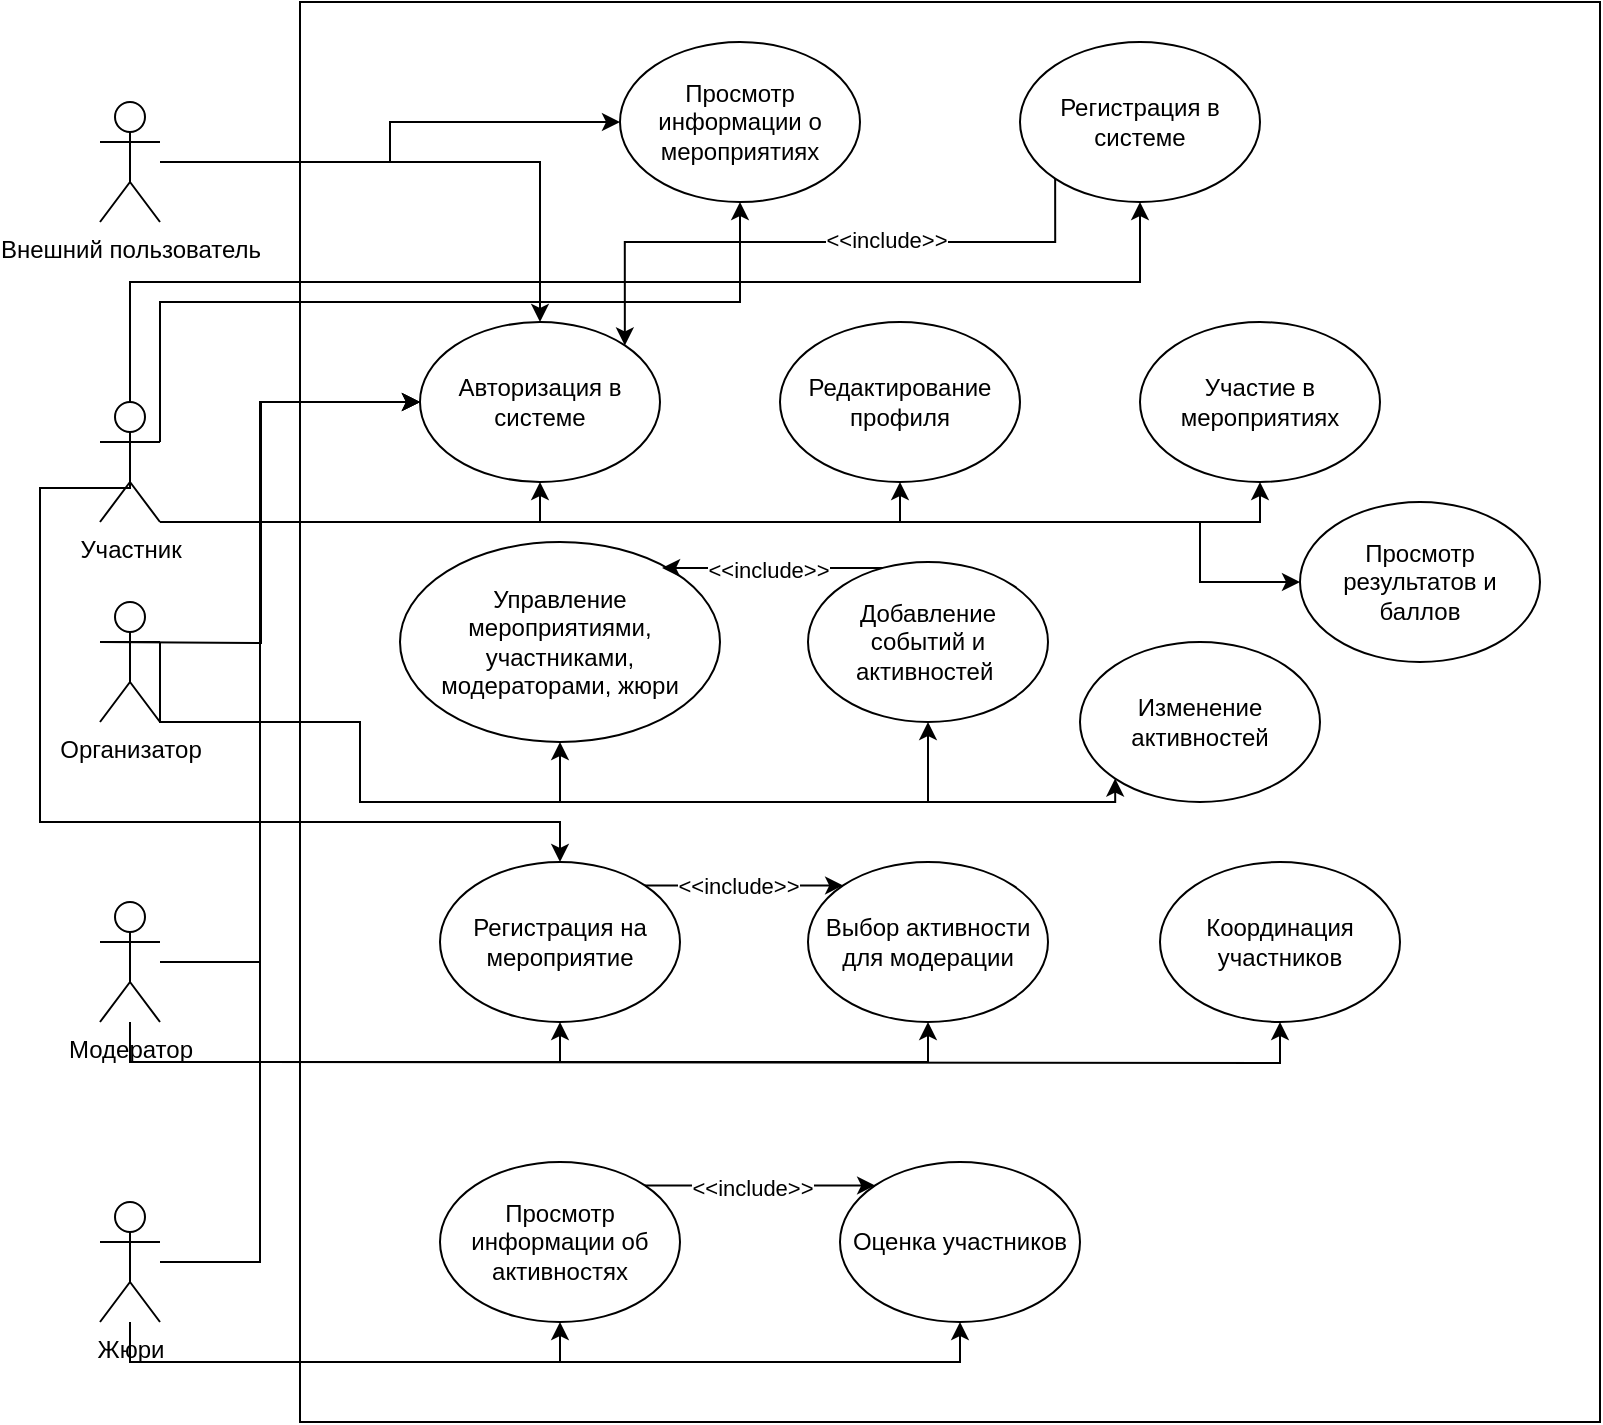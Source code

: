 <mxfile version="26.0.16">
  <diagram name="Страница — 1" id="E-AfMycJwp59BGluEo-P">
    <mxGraphModel dx="1434" dy="746" grid="1" gridSize="10" guides="1" tooltips="1" connect="1" arrows="1" fold="1" page="1" pageScale="1" pageWidth="827" pageHeight="1169" math="0" shadow="0">
      <root>
        <mxCell id="0" />
        <mxCell id="1" parent="0" />
        <mxCell id="x-jM6y6ckDrfzqQGug9H-4" value="" style="rounded=0;whiteSpace=wrap;html=1;" vertex="1" parent="1">
          <mxGeometry x="160" y="30" width="650" height="710" as="geometry" />
        </mxCell>
        <mxCell id="x-jM6y6ckDrfzqQGug9H-5" value="Просмотр информации о мероприятиях" style="ellipse;whiteSpace=wrap;html=1;" vertex="1" parent="1">
          <mxGeometry x="320" y="50" width="120" height="80" as="geometry" />
        </mxCell>
        <mxCell id="x-jM6y6ckDrfzqQGug9H-8" style="edgeStyle=orthogonalEdgeStyle;rounded=0;orthogonalLoop=1;jettySize=auto;html=1;entryX=0;entryY=0.5;entryDx=0;entryDy=0;" edge="1" parent="1" source="x-jM6y6ckDrfzqQGug9H-1" target="x-jM6y6ckDrfzqQGug9H-5">
          <mxGeometry relative="1" as="geometry" />
        </mxCell>
        <mxCell id="x-jM6y6ckDrfzqQGug9H-36" style="edgeStyle=orthogonalEdgeStyle;rounded=0;orthogonalLoop=1;jettySize=auto;html=1;entryX=0.5;entryY=0;entryDx=0;entryDy=0;" edge="1" parent="1" source="x-jM6y6ckDrfzqQGug9H-1" target="x-jM6y6ckDrfzqQGug9H-10">
          <mxGeometry relative="1" as="geometry" />
        </mxCell>
        <mxCell id="x-jM6y6ckDrfzqQGug9H-1" value="Внешний пользователь" style="shape=umlActor;verticalLabelPosition=bottom;verticalAlign=top;html=1;outlineConnect=0;" vertex="1" parent="1">
          <mxGeometry x="60" y="80" width="30" height="60" as="geometry" />
        </mxCell>
        <mxCell id="x-jM6y6ckDrfzqQGug9H-13" style="edgeStyle=orthogonalEdgeStyle;rounded=0;orthogonalLoop=1;jettySize=auto;html=1;entryX=0.5;entryY=1;entryDx=0;entryDy=0;" edge="1" parent="1" source="x-jM6y6ckDrfzqQGug9H-9" target="x-jM6y6ckDrfzqQGug9H-12">
          <mxGeometry relative="1" as="geometry">
            <Array as="points">
              <mxPoint x="640" y="290" />
            </Array>
          </mxGeometry>
        </mxCell>
        <mxCell id="x-jM6y6ckDrfzqQGug9H-14" style="edgeStyle=orthogonalEdgeStyle;rounded=0;orthogonalLoop=1;jettySize=auto;html=1;entryX=0.5;entryY=1;entryDx=0;entryDy=0;" edge="1" parent="1" source="x-jM6y6ckDrfzqQGug9H-9" target="x-jM6y6ckDrfzqQGug9H-10">
          <mxGeometry relative="1" as="geometry">
            <Array as="points">
              <mxPoint x="280" y="290" />
            </Array>
          </mxGeometry>
        </mxCell>
        <mxCell id="x-jM6y6ckDrfzqQGug9H-15" style="edgeStyle=orthogonalEdgeStyle;rounded=0;orthogonalLoop=1;jettySize=auto;html=1;entryX=0.5;entryY=1;entryDx=0;entryDy=0;" edge="1" parent="1" source="x-jM6y6ckDrfzqQGug9H-9" target="x-jM6y6ckDrfzqQGug9H-11">
          <mxGeometry relative="1" as="geometry">
            <Array as="points">
              <mxPoint x="460" y="290" />
            </Array>
          </mxGeometry>
        </mxCell>
        <mxCell id="x-jM6y6ckDrfzqQGug9H-42" style="edgeStyle=orthogonalEdgeStyle;rounded=0;orthogonalLoop=1;jettySize=auto;html=1;entryX=0.5;entryY=1;entryDx=0;entryDy=0;" edge="1" parent="1" source="x-jM6y6ckDrfzqQGug9H-9" target="x-jM6y6ckDrfzqQGug9H-35">
          <mxGeometry relative="1" as="geometry">
            <Array as="points">
              <mxPoint x="75" y="170" />
              <mxPoint x="580" y="170" />
            </Array>
          </mxGeometry>
        </mxCell>
        <mxCell id="x-jM6y6ckDrfzqQGug9H-44" style="edgeStyle=orthogonalEdgeStyle;rounded=0;orthogonalLoop=1;jettySize=auto;html=1;entryX=0.5;entryY=1;entryDx=0;entryDy=0;exitX=1;exitY=0.333;exitDx=0;exitDy=0;exitPerimeter=0;" edge="1" parent="1" source="x-jM6y6ckDrfzqQGug9H-9" target="x-jM6y6ckDrfzqQGug9H-5">
          <mxGeometry relative="1" as="geometry">
            <Array as="points">
              <mxPoint x="90" y="180" />
              <mxPoint x="380" y="180" />
            </Array>
          </mxGeometry>
        </mxCell>
        <mxCell id="x-jM6y6ckDrfzqQGug9H-46" style="edgeStyle=orthogonalEdgeStyle;rounded=0;orthogonalLoop=1;jettySize=auto;html=1;entryX=0.5;entryY=0;entryDx=0;entryDy=0;" edge="1" parent="1" target="x-jM6y6ckDrfzqQGug9H-24">
          <mxGeometry relative="1" as="geometry">
            <mxPoint x="75" y="243.28" as="sourcePoint" />
            <mxPoint x="247.574" y="459.996" as="targetPoint" />
            <Array as="points">
              <mxPoint x="75" y="273" />
              <mxPoint x="30" y="273" />
              <mxPoint x="30" y="440" />
              <mxPoint x="290" y="440" />
            </Array>
          </mxGeometry>
        </mxCell>
        <mxCell id="x-jM6y6ckDrfzqQGug9H-48" style="edgeStyle=orthogonalEdgeStyle;rounded=0;orthogonalLoop=1;jettySize=auto;html=1;entryX=0;entryY=0.5;entryDx=0;entryDy=0;" edge="1" parent="1" source="x-jM6y6ckDrfzqQGug9H-9" target="x-jM6y6ckDrfzqQGug9H-47">
          <mxGeometry relative="1" as="geometry">
            <Array as="points">
              <mxPoint x="610" y="290" />
              <mxPoint x="610" y="320" />
            </Array>
          </mxGeometry>
        </mxCell>
        <mxCell id="x-jM6y6ckDrfzqQGug9H-9" value="Участник" style="shape=umlActor;verticalLabelPosition=bottom;verticalAlign=top;html=1;outlineConnect=0;" vertex="1" parent="1">
          <mxGeometry x="60" y="230" width="30" height="60" as="geometry" />
        </mxCell>
        <mxCell id="x-jM6y6ckDrfzqQGug9H-10" value="Авторизация в системе&lt;span style=&quot;color: rgba(0, 0, 0, 0); font-family: monospace; font-size: 0px; text-align: start; text-wrap-mode: nowrap;&quot;&gt;%3CmxGraphModel%3E%3Croot%3E%3CmxCell%20id%3D%220%22%2F%3E%3CmxCell%20id%3D%221%22%20parent%3D%220%22%2F%3E%3CmxCell%20id%3D%222%22%20value%3D%22%D0%92%D0%BD%D0%B5%D1%88%D0%BD%D0%B8%D0%B9%20%D0%BF%D0%BE%D0%BB%D1%8C%D0%B7%D0%BE%D0%B2%D0%B0%D1%82%D0%B5%D0%BB%D1%8C%22%20style%3D%22shape%3DumlActor%3BverticalLabelPosition%3Dbottom%3BverticalAlign%3Dtop%3Bhtml%3D1%3BoutlineConnect%3D0%3B%22%20vertex%3D%221%22%20parent%3D%221%22%3E%3CmxGeometry%20x%3D%2260%22%20y%3D%2280%22%20width%3D%2230%22%20height%3D%2260%22%20as%3D%22geometry%22%2F%3E%3C%2FmxCell%3E%3C%2Froot%3E%3C%2FmxGraphModel%3E&lt;/span&gt;" style="ellipse;whiteSpace=wrap;html=1;" vertex="1" parent="1">
          <mxGeometry x="220" y="190" width="120" height="80" as="geometry" />
        </mxCell>
        <mxCell id="x-jM6y6ckDrfzqQGug9H-11" value="Редактирование профиля" style="ellipse;whiteSpace=wrap;html=1;" vertex="1" parent="1">
          <mxGeometry x="400" y="190" width="120" height="80" as="geometry" />
        </mxCell>
        <mxCell id="x-jM6y6ckDrfzqQGug9H-12" value="Участие в мероприятиях" style="ellipse;whiteSpace=wrap;html=1;" vertex="1" parent="1">
          <mxGeometry x="580" y="190" width="120" height="80" as="geometry" />
        </mxCell>
        <mxCell id="x-jM6y6ckDrfzqQGug9H-21" style="edgeStyle=orthogonalEdgeStyle;rounded=0;orthogonalLoop=1;jettySize=auto;html=1;entryX=0.5;entryY=1;entryDx=0;entryDy=0;" edge="1" parent="1" source="x-jM6y6ckDrfzqQGug9H-16" target="x-jM6y6ckDrfzqQGug9H-20">
          <mxGeometry relative="1" as="geometry">
            <Array as="points">
              <mxPoint x="190" y="390" />
              <mxPoint x="190" y="430" />
              <mxPoint x="474" y="430" />
            </Array>
          </mxGeometry>
        </mxCell>
        <mxCell id="x-jM6y6ckDrfzqQGug9H-22" style="edgeStyle=orthogonalEdgeStyle;rounded=0;orthogonalLoop=1;jettySize=auto;html=1;exitX=1;exitY=0.333;exitDx=0;exitDy=0;exitPerimeter=0;entryX=0.5;entryY=1;entryDx=0;entryDy=0;" edge="1" parent="1" source="x-jM6y6ckDrfzqQGug9H-16" target="x-jM6y6ckDrfzqQGug9H-18">
          <mxGeometry relative="1" as="geometry">
            <Array as="points">
              <mxPoint x="90" y="390" />
              <mxPoint x="190" y="390" />
              <mxPoint x="190" y="430" />
              <mxPoint x="290" y="430" />
            </Array>
          </mxGeometry>
        </mxCell>
        <mxCell id="x-jM6y6ckDrfzqQGug9H-38" style="edgeStyle=orthogonalEdgeStyle;rounded=0;orthogonalLoop=1;jettySize=auto;html=1;entryX=0;entryY=0.5;entryDx=0;entryDy=0;" edge="1" parent="1" target="x-jM6y6ckDrfzqQGug9H-10">
          <mxGeometry relative="1" as="geometry">
            <mxPoint x="60" y="350" as="sourcePoint" />
            <mxPoint x="190" y="220" as="targetPoint" />
          </mxGeometry>
        </mxCell>
        <mxCell id="x-jM6y6ckDrfzqQGug9H-50" style="edgeStyle=orthogonalEdgeStyle;rounded=0;orthogonalLoop=1;jettySize=auto;html=1;entryX=0;entryY=1;entryDx=0;entryDy=0;" edge="1" parent="1" source="x-jM6y6ckDrfzqQGug9H-16" target="x-jM6y6ckDrfzqQGug9H-49">
          <mxGeometry relative="1" as="geometry">
            <Array as="points">
              <mxPoint x="190" y="390" />
              <mxPoint x="190" y="430" />
              <mxPoint x="568" y="430" />
            </Array>
          </mxGeometry>
        </mxCell>
        <mxCell id="x-jM6y6ckDrfzqQGug9H-16" value="Организатор" style="shape=umlActor;verticalLabelPosition=bottom;verticalAlign=top;html=1;outlineConnect=0;" vertex="1" parent="1">
          <mxGeometry x="60" y="330" width="30" height="60" as="geometry" />
        </mxCell>
        <mxCell id="x-jM6y6ckDrfzqQGug9H-18" value="Управление мероприятиями, участниками, модераторами, жюри" style="ellipse;whiteSpace=wrap;html=1;" vertex="1" parent="1">
          <mxGeometry x="210" y="300" width="160" height="100" as="geometry" />
        </mxCell>
        <mxCell id="x-jM6y6ckDrfzqQGug9H-52" style="edgeStyle=orthogonalEdgeStyle;rounded=0;orthogonalLoop=1;jettySize=auto;html=1;entryX=0.819;entryY=0.13;entryDx=0;entryDy=0;exitX=0.5;exitY=0;exitDx=0;exitDy=0;entryPerimeter=0;" edge="1" parent="1" source="x-jM6y6ckDrfzqQGug9H-20" target="x-jM6y6ckDrfzqQGug9H-18">
          <mxGeometry relative="1" as="geometry">
            <Array as="points">
              <mxPoint x="474" y="313" />
            </Array>
          </mxGeometry>
        </mxCell>
        <mxCell id="x-jM6y6ckDrfzqQGug9H-55" value="&amp;lt;&amp;lt;include&amp;gt;&amp;gt;" style="edgeLabel;html=1;align=center;verticalAlign=middle;resizable=0;points=[];" vertex="1" connectable="0" parent="x-jM6y6ckDrfzqQGug9H-52">
          <mxGeometry x="0.221" y="1" relative="1" as="geometry">
            <mxPoint as="offset" />
          </mxGeometry>
        </mxCell>
        <mxCell id="x-jM6y6ckDrfzqQGug9H-20" value="Добавление событий и активностей&amp;nbsp;" style="ellipse;whiteSpace=wrap;html=1;" vertex="1" parent="1">
          <mxGeometry x="414" y="310" width="120" height="80" as="geometry" />
        </mxCell>
        <mxCell id="x-jM6y6ckDrfzqQGug9H-27" style="edgeStyle=orthogonalEdgeStyle;rounded=0;orthogonalLoop=1;jettySize=auto;html=1;entryX=0.5;entryY=1;entryDx=0;entryDy=0;" edge="1" parent="1" target="x-jM6y6ckDrfzqQGug9H-26">
          <mxGeometry relative="1" as="geometry">
            <mxPoint x="90" y="560" as="sourcePoint" />
            <mxPoint x="650" y="590" as="targetPoint" />
          </mxGeometry>
        </mxCell>
        <mxCell id="x-jM6y6ckDrfzqQGug9H-28" style="edgeStyle=orthogonalEdgeStyle;rounded=0;orthogonalLoop=1;jettySize=auto;html=1;entryX=0.5;entryY=1;entryDx=0;entryDy=0;" edge="1" parent="1" source="x-jM6y6ckDrfzqQGug9H-23" target="x-jM6y6ckDrfzqQGug9H-24">
          <mxGeometry relative="1" as="geometry">
            <Array as="points">
              <mxPoint x="75" y="560" />
              <mxPoint x="290" y="560" />
            </Array>
          </mxGeometry>
        </mxCell>
        <mxCell id="x-jM6y6ckDrfzqQGug9H-29" style="edgeStyle=orthogonalEdgeStyle;rounded=0;orthogonalLoop=1;jettySize=auto;html=1;entryX=0.5;entryY=1;entryDx=0;entryDy=0;" edge="1" parent="1" source="x-jM6y6ckDrfzqQGug9H-23" target="x-jM6y6ckDrfzqQGug9H-25">
          <mxGeometry relative="1" as="geometry">
            <Array as="points">
              <mxPoint x="75" y="560" />
              <mxPoint x="474" y="560" />
            </Array>
          </mxGeometry>
        </mxCell>
        <mxCell id="x-jM6y6ckDrfzqQGug9H-39" style="edgeStyle=orthogonalEdgeStyle;rounded=0;orthogonalLoop=1;jettySize=auto;html=1;entryX=0;entryY=0.5;entryDx=0;entryDy=0;" edge="1" parent="1" source="x-jM6y6ckDrfzqQGug9H-23" target="x-jM6y6ckDrfzqQGug9H-10">
          <mxGeometry relative="1" as="geometry">
            <Array as="points">
              <mxPoint x="140" y="510" />
              <mxPoint x="140" y="230" />
            </Array>
          </mxGeometry>
        </mxCell>
        <mxCell id="x-jM6y6ckDrfzqQGug9H-23" value="Модератор" style="shape=umlActor;verticalLabelPosition=bottom;verticalAlign=top;html=1;outlineConnect=0;" vertex="1" parent="1">
          <mxGeometry x="60" y="480" width="30" height="60" as="geometry" />
        </mxCell>
        <mxCell id="x-jM6y6ckDrfzqQGug9H-56" style="edgeStyle=orthogonalEdgeStyle;rounded=0;orthogonalLoop=1;jettySize=auto;html=1;entryX=0;entryY=0;entryDx=0;entryDy=0;exitX=1;exitY=0;exitDx=0;exitDy=0;" edge="1" parent="1" source="x-jM6y6ckDrfzqQGug9H-24" target="x-jM6y6ckDrfzqQGug9H-25">
          <mxGeometry relative="1" as="geometry" />
        </mxCell>
        <mxCell id="x-jM6y6ckDrfzqQGug9H-57" value="&amp;lt;&amp;lt;include&amp;gt;&amp;gt;" style="edgeLabel;html=1;align=center;verticalAlign=middle;resizable=0;points=[];" vertex="1" connectable="0" parent="x-jM6y6ckDrfzqQGug9H-56">
          <mxGeometry x="-0.06" relative="1" as="geometry">
            <mxPoint as="offset" />
          </mxGeometry>
        </mxCell>
        <mxCell id="x-jM6y6ckDrfzqQGug9H-24" value="Регистрация на мероприятие" style="ellipse;whiteSpace=wrap;html=1;" vertex="1" parent="1">
          <mxGeometry x="230" y="460" width="120" height="80" as="geometry" />
        </mxCell>
        <mxCell id="x-jM6y6ckDrfzqQGug9H-25" value="Выбор активности для модерации" style="ellipse;whiteSpace=wrap;html=1;" vertex="1" parent="1">
          <mxGeometry x="414" y="460" width="120" height="80" as="geometry" />
        </mxCell>
        <mxCell id="x-jM6y6ckDrfzqQGug9H-26" value="Координация участников" style="ellipse;whiteSpace=wrap;html=1;" vertex="1" parent="1">
          <mxGeometry x="590" y="460" width="120" height="80" as="geometry" />
        </mxCell>
        <mxCell id="x-jM6y6ckDrfzqQGug9H-33" style="edgeStyle=orthogonalEdgeStyle;rounded=0;orthogonalLoop=1;jettySize=auto;html=1;entryX=0.5;entryY=1;entryDx=0;entryDy=0;" edge="1" parent="1" source="x-jM6y6ckDrfzqQGug9H-30" target="x-jM6y6ckDrfzqQGug9H-32">
          <mxGeometry relative="1" as="geometry">
            <Array as="points">
              <mxPoint x="75" y="710" />
              <mxPoint x="490" y="710" />
            </Array>
          </mxGeometry>
        </mxCell>
        <mxCell id="x-jM6y6ckDrfzqQGug9H-34" style="edgeStyle=orthogonalEdgeStyle;rounded=0;orthogonalLoop=1;jettySize=auto;html=1;entryX=0.5;entryY=1;entryDx=0;entryDy=0;" edge="1" parent="1" source="x-jM6y6ckDrfzqQGug9H-30" target="x-jM6y6ckDrfzqQGug9H-31">
          <mxGeometry relative="1" as="geometry">
            <Array as="points">
              <mxPoint x="75" y="710" />
              <mxPoint x="290" y="710" />
            </Array>
          </mxGeometry>
        </mxCell>
        <mxCell id="x-jM6y6ckDrfzqQGug9H-40" style="edgeStyle=orthogonalEdgeStyle;rounded=0;orthogonalLoop=1;jettySize=auto;html=1;entryX=0;entryY=0.5;entryDx=0;entryDy=0;" edge="1" parent="1" source="x-jM6y6ckDrfzqQGug9H-30" target="x-jM6y6ckDrfzqQGug9H-10">
          <mxGeometry relative="1" as="geometry">
            <Array as="points">
              <mxPoint x="140" y="660" />
              <mxPoint x="140" y="230" />
            </Array>
          </mxGeometry>
        </mxCell>
        <mxCell id="x-jM6y6ckDrfzqQGug9H-30" value="Жюри" style="shape=umlActor;verticalLabelPosition=bottom;verticalAlign=top;html=1;outlineConnect=0;" vertex="1" parent="1">
          <mxGeometry x="60" y="630" width="30" height="60" as="geometry" />
        </mxCell>
        <mxCell id="x-jM6y6ckDrfzqQGug9H-58" style="edgeStyle=orthogonalEdgeStyle;rounded=0;orthogonalLoop=1;jettySize=auto;html=1;entryX=0;entryY=0;entryDx=0;entryDy=0;exitX=1;exitY=0;exitDx=0;exitDy=0;" edge="1" parent="1" source="x-jM6y6ckDrfzqQGug9H-31" target="x-jM6y6ckDrfzqQGug9H-32">
          <mxGeometry relative="1" as="geometry" />
        </mxCell>
        <mxCell id="x-jM6y6ckDrfzqQGug9H-59" value="&amp;lt;&amp;lt;include&amp;gt;&amp;gt;" style="edgeLabel;html=1;align=center;verticalAlign=middle;resizable=0;points=[];" vertex="1" connectable="0" parent="x-jM6y6ckDrfzqQGug9H-58">
          <mxGeometry x="-0.07" y="-1" relative="1" as="geometry">
            <mxPoint as="offset" />
          </mxGeometry>
        </mxCell>
        <mxCell id="x-jM6y6ckDrfzqQGug9H-31" value="Просмотр информации об активностях" style="ellipse;whiteSpace=wrap;html=1;" vertex="1" parent="1">
          <mxGeometry x="230" y="610" width="120" height="80" as="geometry" />
        </mxCell>
        <mxCell id="x-jM6y6ckDrfzqQGug9H-32" value="Оценка участников" style="ellipse;whiteSpace=wrap;html=1;" vertex="1" parent="1">
          <mxGeometry x="430" y="610" width="120" height="80" as="geometry" />
        </mxCell>
        <mxCell id="x-jM6y6ckDrfzqQGug9H-43" style="edgeStyle=orthogonalEdgeStyle;rounded=0;orthogonalLoop=1;jettySize=auto;html=1;exitX=0;exitY=1;exitDx=0;exitDy=0;entryX=1;entryY=0;entryDx=0;entryDy=0;" edge="1" parent="1" source="x-jM6y6ckDrfzqQGug9H-35" target="x-jM6y6ckDrfzqQGug9H-10">
          <mxGeometry relative="1" as="geometry">
            <Array as="points">
              <mxPoint x="538" y="150" />
              <mxPoint x="322" y="150" />
            </Array>
          </mxGeometry>
        </mxCell>
        <mxCell id="x-jM6y6ckDrfzqQGug9H-51" value="&amp;lt;&amp;lt;include&amp;gt;&amp;gt;" style="edgeLabel;html=1;align=center;verticalAlign=middle;resizable=0;points=[];" vertex="1" connectable="0" parent="x-jM6y6ckDrfzqQGug9H-43">
          <mxGeometry x="-0.221" y="-1" relative="1" as="geometry">
            <mxPoint as="offset" />
          </mxGeometry>
        </mxCell>
        <mxCell id="x-jM6y6ckDrfzqQGug9H-35" value="Регистрация в системе" style="ellipse;whiteSpace=wrap;html=1;" vertex="1" parent="1">
          <mxGeometry x="520" y="50" width="120" height="80" as="geometry" />
        </mxCell>
        <mxCell id="x-jM6y6ckDrfzqQGug9H-47" value="Просмотр результатов и баллов" style="ellipse;whiteSpace=wrap;html=1;" vertex="1" parent="1">
          <mxGeometry x="660" y="280" width="120" height="80" as="geometry" />
        </mxCell>
        <mxCell id="x-jM6y6ckDrfzqQGug9H-49" value="Изменение активностей" style="ellipse;whiteSpace=wrap;html=1;" vertex="1" parent="1">
          <mxGeometry x="550" y="350" width="120" height="80" as="geometry" />
        </mxCell>
      </root>
    </mxGraphModel>
  </diagram>
</mxfile>
